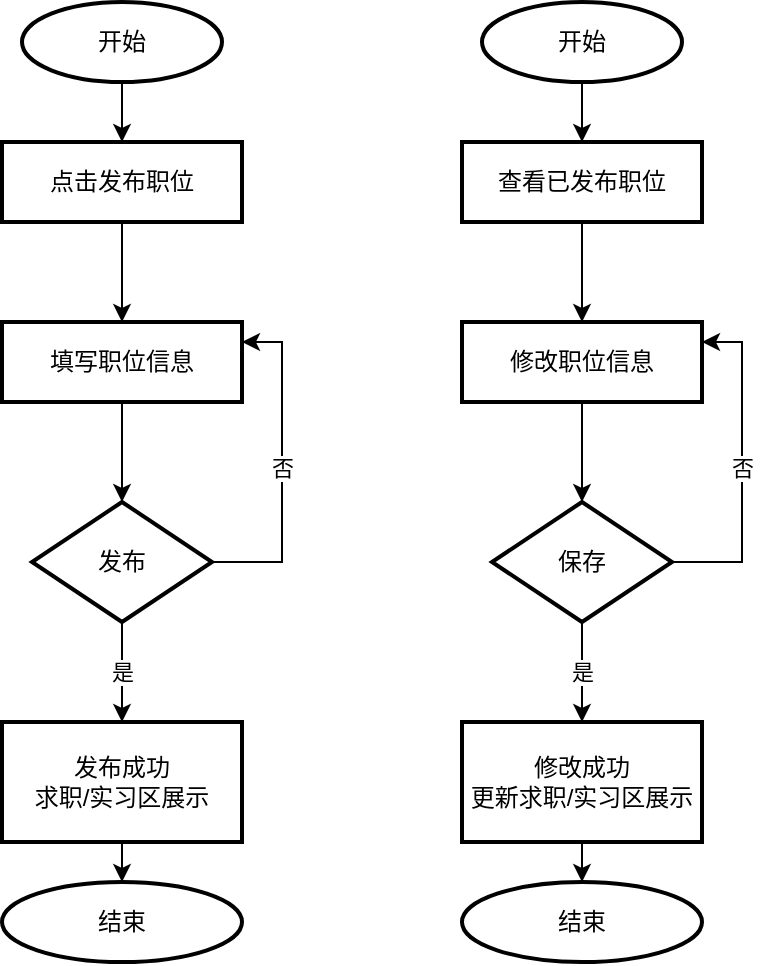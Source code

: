 <mxfile version="16.5.6" type="github">
  <diagram id="C5RBs43oDa-KdzZeNtuy" name="Page-1">
    <mxGraphModel dx="1038" dy="547" grid="1" gridSize="10" guides="1" tooltips="1" connect="1" arrows="1" fold="1" page="1" pageScale="1" pageWidth="827" pageHeight="1169" math="0" shadow="0">
      <root>
        <mxCell id="WIyWlLk6GJQsqaUBKTNV-0" />
        <mxCell id="WIyWlLk6GJQsqaUBKTNV-1" parent="WIyWlLk6GJQsqaUBKTNV-0" />
        <mxCell id="dQcE4N8BdVYJ3zXCObv3-2" value="" style="edgeStyle=orthogonalEdgeStyle;rounded=0;orthogonalLoop=1;jettySize=auto;html=1;" edge="1" parent="WIyWlLk6GJQsqaUBKTNV-1" source="dQcE4N8BdVYJ3zXCObv3-0" target="dQcE4N8BdVYJ3zXCObv3-1">
          <mxGeometry relative="1" as="geometry" />
        </mxCell>
        <mxCell id="dQcE4N8BdVYJ3zXCObv3-0" value="开始" style="strokeWidth=2;html=1;shape=mxgraph.flowchart.start_1;whiteSpace=wrap;" vertex="1" parent="WIyWlLk6GJQsqaUBKTNV-1">
          <mxGeometry x="140" y="160" width="100" height="40" as="geometry" />
        </mxCell>
        <mxCell id="dQcE4N8BdVYJ3zXCObv3-6" value="" style="edgeStyle=orthogonalEdgeStyle;rounded=0;orthogonalLoop=1;jettySize=auto;html=1;" edge="1" parent="WIyWlLk6GJQsqaUBKTNV-1" source="dQcE4N8BdVYJ3zXCObv3-1" target="dQcE4N8BdVYJ3zXCObv3-5">
          <mxGeometry relative="1" as="geometry" />
        </mxCell>
        <mxCell id="dQcE4N8BdVYJ3zXCObv3-1" value="点击发布职位" style="whiteSpace=wrap;html=1;strokeWidth=2;" vertex="1" parent="WIyWlLk6GJQsqaUBKTNV-1">
          <mxGeometry x="130" y="230" width="120" height="40" as="geometry" />
        </mxCell>
        <mxCell id="dQcE4N8BdVYJ3zXCObv3-10" value="" style="edgeStyle=orthogonalEdgeStyle;rounded=0;orthogonalLoop=1;jettySize=auto;html=1;" edge="1" parent="WIyWlLk6GJQsqaUBKTNV-1" source="dQcE4N8BdVYJ3zXCObv3-5" target="dQcE4N8BdVYJ3zXCObv3-9">
          <mxGeometry relative="1" as="geometry" />
        </mxCell>
        <mxCell id="dQcE4N8BdVYJ3zXCObv3-5" value="填写职位信息" style="whiteSpace=wrap;html=1;strokeWidth=2;" vertex="1" parent="WIyWlLk6GJQsqaUBKTNV-1">
          <mxGeometry x="130" y="320" width="120" height="40" as="geometry" />
        </mxCell>
        <mxCell id="dQcE4N8BdVYJ3zXCObv3-11" value="否" style="edgeStyle=orthogonalEdgeStyle;rounded=0;orthogonalLoop=1;jettySize=auto;html=1;entryX=1;entryY=0.25;entryDx=0;entryDy=0;" edge="1" parent="WIyWlLk6GJQsqaUBKTNV-1" source="dQcE4N8BdVYJ3zXCObv3-9" target="dQcE4N8BdVYJ3zXCObv3-5">
          <mxGeometry relative="1" as="geometry">
            <Array as="points">
              <mxPoint x="270" y="440" />
              <mxPoint x="270" y="330" />
            </Array>
          </mxGeometry>
        </mxCell>
        <mxCell id="dQcE4N8BdVYJ3zXCObv3-15" value="是" style="edgeStyle=orthogonalEdgeStyle;rounded=0;orthogonalLoop=1;jettySize=auto;html=1;" edge="1" parent="WIyWlLk6GJQsqaUBKTNV-1" source="dQcE4N8BdVYJ3zXCObv3-9" target="dQcE4N8BdVYJ3zXCObv3-14">
          <mxGeometry relative="1" as="geometry" />
        </mxCell>
        <mxCell id="dQcE4N8BdVYJ3zXCObv3-9" value="发布" style="rhombus;whiteSpace=wrap;html=1;strokeWidth=2;" vertex="1" parent="WIyWlLk6GJQsqaUBKTNV-1">
          <mxGeometry x="145" y="410" width="90" height="60" as="geometry" />
        </mxCell>
        <mxCell id="dQcE4N8BdVYJ3zXCObv3-17" value="" style="edgeStyle=orthogonalEdgeStyle;rounded=0;orthogonalLoop=1;jettySize=auto;html=1;" edge="1" parent="WIyWlLk6GJQsqaUBKTNV-1" source="dQcE4N8BdVYJ3zXCObv3-14" target="dQcE4N8BdVYJ3zXCObv3-16">
          <mxGeometry relative="1" as="geometry" />
        </mxCell>
        <mxCell id="dQcE4N8BdVYJ3zXCObv3-14" value="发布成功&lt;br&gt;求职/实习区展示" style="whiteSpace=wrap;html=1;strokeWidth=2;" vertex="1" parent="WIyWlLk6GJQsqaUBKTNV-1">
          <mxGeometry x="130" y="520" width="120" height="60" as="geometry" />
        </mxCell>
        <mxCell id="dQcE4N8BdVYJ3zXCObv3-16" value="结束" style="ellipse;whiteSpace=wrap;html=1;strokeWidth=2;" vertex="1" parent="WIyWlLk6GJQsqaUBKTNV-1">
          <mxGeometry x="130" y="600" width="120" height="40" as="geometry" />
        </mxCell>
        <mxCell id="dQcE4N8BdVYJ3zXCObv3-19" value="" style="edgeStyle=orthogonalEdgeStyle;rounded=0;orthogonalLoop=1;jettySize=auto;html=1;" edge="1" parent="WIyWlLk6GJQsqaUBKTNV-1" source="dQcE4N8BdVYJ3zXCObv3-20" target="dQcE4N8BdVYJ3zXCObv3-22">
          <mxGeometry relative="1" as="geometry" />
        </mxCell>
        <mxCell id="dQcE4N8BdVYJ3zXCObv3-20" value="开始" style="strokeWidth=2;html=1;shape=mxgraph.flowchart.start_1;whiteSpace=wrap;" vertex="1" parent="WIyWlLk6GJQsqaUBKTNV-1">
          <mxGeometry x="370" y="160" width="100" height="40" as="geometry" />
        </mxCell>
        <mxCell id="dQcE4N8BdVYJ3zXCObv3-21" value="" style="edgeStyle=orthogonalEdgeStyle;rounded=0;orthogonalLoop=1;jettySize=auto;html=1;" edge="1" parent="WIyWlLk6GJQsqaUBKTNV-1" source="dQcE4N8BdVYJ3zXCObv3-22" target="dQcE4N8BdVYJ3zXCObv3-24">
          <mxGeometry relative="1" as="geometry" />
        </mxCell>
        <mxCell id="dQcE4N8BdVYJ3zXCObv3-22" value="查看已发布职位" style="whiteSpace=wrap;html=1;strokeWidth=2;" vertex="1" parent="WIyWlLk6GJQsqaUBKTNV-1">
          <mxGeometry x="360" y="230" width="120" height="40" as="geometry" />
        </mxCell>
        <mxCell id="dQcE4N8BdVYJ3zXCObv3-23" value="" style="edgeStyle=orthogonalEdgeStyle;rounded=0;orthogonalLoop=1;jettySize=auto;html=1;" edge="1" parent="WIyWlLk6GJQsqaUBKTNV-1" source="dQcE4N8BdVYJ3zXCObv3-24" target="dQcE4N8BdVYJ3zXCObv3-27">
          <mxGeometry relative="1" as="geometry" />
        </mxCell>
        <mxCell id="dQcE4N8BdVYJ3zXCObv3-24" value="修改职位信息" style="whiteSpace=wrap;html=1;strokeWidth=2;" vertex="1" parent="WIyWlLk6GJQsqaUBKTNV-1">
          <mxGeometry x="360" y="320" width="120" height="40" as="geometry" />
        </mxCell>
        <mxCell id="dQcE4N8BdVYJ3zXCObv3-25" value="否" style="edgeStyle=orthogonalEdgeStyle;rounded=0;orthogonalLoop=1;jettySize=auto;html=1;entryX=1;entryY=0.25;entryDx=0;entryDy=0;" edge="1" parent="WIyWlLk6GJQsqaUBKTNV-1" source="dQcE4N8BdVYJ3zXCObv3-27" target="dQcE4N8BdVYJ3zXCObv3-24">
          <mxGeometry relative="1" as="geometry">
            <Array as="points">
              <mxPoint x="500" y="440" />
              <mxPoint x="500" y="330" />
            </Array>
          </mxGeometry>
        </mxCell>
        <mxCell id="dQcE4N8BdVYJ3zXCObv3-26" value="是" style="edgeStyle=orthogonalEdgeStyle;rounded=0;orthogonalLoop=1;jettySize=auto;html=1;" edge="1" parent="WIyWlLk6GJQsqaUBKTNV-1" source="dQcE4N8BdVYJ3zXCObv3-27" target="dQcE4N8BdVYJ3zXCObv3-29">
          <mxGeometry relative="1" as="geometry" />
        </mxCell>
        <mxCell id="dQcE4N8BdVYJ3zXCObv3-27" value="保存" style="rhombus;whiteSpace=wrap;html=1;strokeWidth=2;" vertex="1" parent="WIyWlLk6GJQsqaUBKTNV-1">
          <mxGeometry x="375" y="410" width="90" height="60" as="geometry" />
        </mxCell>
        <mxCell id="dQcE4N8BdVYJ3zXCObv3-28" value="" style="edgeStyle=orthogonalEdgeStyle;rounded=0;orthogonalLoop=1;jettySize=auto;html=1;" edge="1" parent="WIyWlLk6GJQsqaUBKTNV-1" source="dQcE4N8BdVYJ3zXCObv3-29" target="dQcE4N8BdVYJ3zXCObv3-30">
          <mxGeometry relative="1" as="geometry" />
        </mxCell>
        <mxCell id="dQcE4N8BdVYJ3zXCObv3-29" value="修改成功&lt;br&gt;更新求职/实习区展示" style="whiteSpace=wrap;html=1;strokeWidth=2;" vertex="1" parent="WIyWlLk6GJQsqaUBKTNV-1">
          <mxGeometry x="360" y="520" width="120" height="60" as="geometry" />
        </mxCell>
        <mxCell id="dQcE4N8BdVYJ3zXCObv3-30" value="结束" style="ellipse;whiteSpace=wrap;html=1;strokeWidth=2;" vertex="1" parent="WIyWlLk6GJQsqaUBKTNV-1">
          <mxGeometry x="360" y="600" width="120" height="40" as="geometry" />
        </mxCell>
      </root>
    </mxGraphModel>
  </diagram>
</mxfile>

